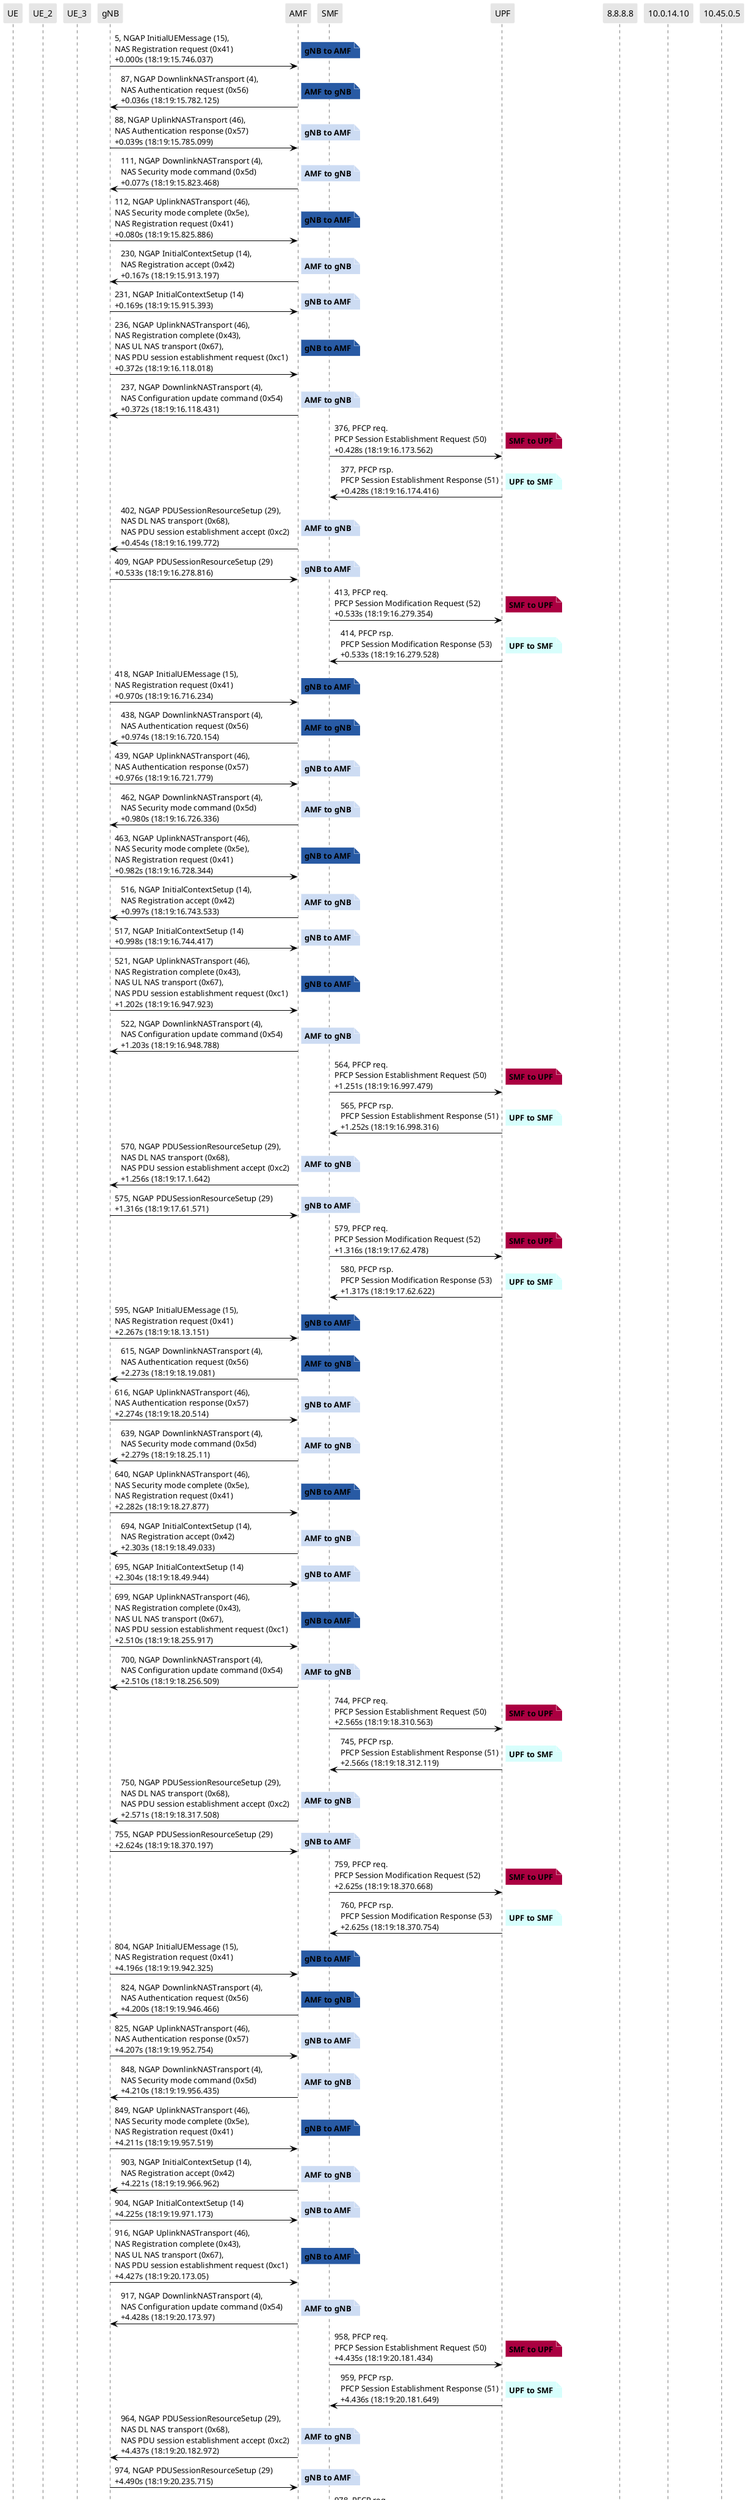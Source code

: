 @startuml
skinparam shadowing false
skinparam NoteBorderColor white
skinparam sequence {
    ArrowColor black
    LifeLineBorderColor black
    LifeLineBackgroundColor black
    ParticipantBorderColor white
    ParticipantBackgroundColor #e6e6e6
}
participant "UE"
participant "UE_2"
participant "UE_3"
participant "gNB"
participant "AMF"
participant "SMF"
participant "UPF"
participant "8.8.8.8"
participant "10.0.14.10"
participant "10.45.0.5"

"gNB" -> "AMF": 5, NGAP InitialUEMessage (15),\nNAS Registration request (0x41)\n+0.000s (18:19:15.746.037)

note right #285AA4
**gNB to AMF**
end note

"AMF" -> "gNB": 87, NGAP DownlinkNASTransport (4),\nNAS Authentication request (0x56)\n+0.036s (18:19:15.782.125)

note right #285AA4
**AMF to gNB**
end note

"gNB" -> "AMF": 88, NGAP UplinkNASTransport (46),\nNAS Authentication response (0x57)\n+0.039s (18:19:15.785.099)

note right #CDDCF3
**gNB to AMF**
end note

"AMF" -> "gNB": 111, NGAP DownlinkNASTransport (4),\nNAS Security mode command (0x5d)\n+0.077s (18:19:15.823.468)

note right #CDDCF3
**AMF to gNB**
end note

"gNB" -> "AMF": 112, NGAP UplinkNASTransport (46),\nNAS Security mode complete (0x5e),\nNAS Registration request (0x41)\n+0.080s (18:19:15.825.886)

note right #285AA4
**gNB to AMF**
end note

"AMF" -> "gNB": 230, NGAP InitialContextSetup (14),\nNAS Registration accept (0x42)\n+0.167s (18:19:15.913.197)

note right #CDDCF3
**AMF to gNB**
end note

"gNB" -> "AMF": 231, NGAP InitialContextSetup (14)\n+0.169s (18:19:15.915.393)

note right #CDDCF3
**gNB to AMF**
end note

"gNB" -> "AMF": 236, NGAP UplinkNASTransport (46),\nNAS Registration complete (0x43),\nNAS UL NAS transport (0x67),\nNAS PDU session establishment request (0xc1)\n+0.372s (18:19:16.118.018)

note right #285AA4
**gNB to AMF**
end note

"AMF" -> "gNB": 237, NGAP DownlinkNASTransport (4),\nNAS Configuration update command (0x54)\n+0.372s (18:19:16.118.431)

note right #CDDCF3
**AMF to gNB**
end note

"SMF" -> "UPF": 376, PFCP req.\nPFCP Session Establishment Request (50)\n+0.428s (18:19:16.173.562)

note right #AB0041
**SMF to UPF**
end note

"UPF" -> "SMF": 377, PFCP rsp.\nPFCP Session Establishment Response (51)\n+0.428s (18:19:16.174.416)

note right #D7FEFC
**UPF to SMF**
end note

"AMF" -> "gNB": 402, NGAP PDUSessionResourceSetup (29),\nNAS DL NAS transport (0x68),\nNAS PDU session establishment accept (0xc2)\n+0.454s (18:19:16.199.772)

note right #CDDCF3
**AMF to gNB**
end note

"gNB" -> "AMF": 409, NGAP PDUSessionResourceSetup (29)\n+0.533s (18:19:16.278.816)

note right #CDDCF3
**gNB to AMF**
end note

"SMF" -> "UPF": 413, PFCP req.\nPFCP Session Modification Request (52)\n+0.533s (18:19:16.279.354)

note right #AB0041
**SMF to UPF**
end note

"UPF" -> "SMF": 414, PFCP rsp.\nPFCP Session Modification Response (53)\n+0.533s (18:19:16.279.528)

note right #D7FEFC
**UPF to SMF**
end note

"gNB" -> "AMF": 418, NGAP InitialUEMessage (15),\nNAS Registration request (0x41)\n+0.970s (18:19:16.716.234)

note right #285AA4
**gNB to AMF**
end note

"AMF" -> "gNB": 438, NGAP DownlinkNASTransport (4),\nNAS Authentication request (0x56)\n+0.974s (18:19:16.720.154)

note right #285AA4
**AMF to gNB**
end note

"gNB" -> "AMF": 439, NGAP UplinkNASTransport (46),\nNAS Authentication response (0x57)\n+0.976s (18:19:16.721.779)

note right #CDDCF3
**gNB to AMF**
end note

"AMF" -> "gNB": 462, NGAP DownlinkNASTransport (4),\nNAS Security mode command (0x5d)\n+0.980s (18:19:16.726.336)

note right #CDDCF3
**AMF to gNB**
end note

"gNB" -> "AMF": 463, NGAP UplinkNASTransport (46),\nNAS Security mode complete (0x5e),\nNAS Registration request (0x41)\n+0.982s (18:19:16.728.344)

note right #285AA4
**gNB to AMF**
end note

"AMF" -> "gNB": 516, NGAP InitialContextSetup (14),\nNAS Registration accept (0x42)\n+0.997s (18:19:16.743.533)

note right #CDDCF3
**AMF to gNB**
end note

"gNB" -> "AMF": 517, NGAP InitialContextSetup (14)\n+0.998s (18:19:16.744.417)

note right #CDDCF3
**gNB to AMF**
end note

"gNB" -> "AMF": 521, NGAP UplinkNASTransport (46),\nNAS Registration complete (0x43),\nNAS UL NAS transport (0x67),\nNAS PDU session establishment request (0xc1)\n+1.202s (18:19:16.947.923)

note right #285AA4
**gNB to AMF**
end note

"AMF" -> "gNB": 522, NGAP DownlinkNASTransport (4),\nNAS Configuration update command (0x54)\n+1.203s (18:19:16.948.788)

note right #CDDCF3
**AMF to gNB**
end note

"SMF" -> "UPF": 564, PFCP req.\nPFCP Session Establishment Request (50)\n+1.251s (18:19:16.997.479)

note right #AB0041
**SMF to UPF**
end note

"UPF" -> "SMF": 565, PFCP rsp.\nPFCP Session Establishment Response (51)\n+1.252s (18:19:16.998.316)

note right #D7FEFC
**UPF to SMF**
end note

"AMF" -> "gNB": 570, NGAP PDUSessionResourceSetup (29),\nNAS DL NAS transport (0x68),\nNAS PDU session establishment accept (0xc2)\n+1.256s (18:19:17.1.642)

note right #CDDCF3
**AMF to gNB**
end note

"gNB" -> "AMF": 575, NGAP PDUSessionResourceSetup (29)\n+1.316s (18:19:17.61.571)

note right #CDDCF3
**gNB to AMF**
end note

"SMF" -> "UPF": 579, PFCP req.\nPFCP Session Modification Request (52)\n+1.316s (18:19:17.62.478)

note right #AB0041
**SMF to UPF**
end note

"UPF" -> "SMF": 580, PFCP rsp.\nPFCP Session Modification Response (53)\n+1.317s (18:19:17.62.622)

note right #D7FEFC
**UPF to SMF**
end note

"gNB" -> "AMF": 595, NGAP InitialUEMessage (15),\nNAS Registration request (0x41)\n+2.267s (18:19:18.13.151)

note right #285AA4
**gNB to AMF**
end note

"AMF" -> "gNB": 615, NGAP DownlinkNASTransport (4),\nNAS Authentication request (0x56)\n+2.273s (18:19:18.19.081)

note right #285AA4
**AMF to gNB**
end note

"gNB" -> "AMF": 616, NGAP UplinkNASTransport (46),\nNAS Authentication response (0x57)\n+2.274s (18:19:18.20.514)

note right #CDDCF3
**gNB to AMF**
end note

"AMF" -> "gNB": 639, NGAP DownlinkNASTransport (4),\nNAS Security mode command (0x5d)\n+2.279s (18:19:18.25.11)

note right #CDDCF3
**AMF to gNB**
end note

"gNB" -> "AMF": 640, NGAP UplinkNASTransport (46),\nNAS Security mode complete (0x5e),\nNAS Registration request (0x41)\n+2.282s (18:19:18.27.877)

note right #285AA4
**gNB to AMF**
end note

"AMF" -> "gNB": 694, NGAP InitialContextSetup (14),\nNAS Registration accept (0x42)\n+2.303s (18:19:18.49.033)

note right #CDDCF3
**AMF to gNB**
end note

"gNB" -> "AMF": 695, NGAP InitialContextSetup (14)\n+2.304s (18:19:18.49.944)

note right #CDDCF3
**gNB to AMF**
end note

"gNB" -> "AMF": 699, NGAP UplinkNASTransport (46),\nNAS Registration complete (0x43),\nNAS UL NAS transport (0x67),\nNAS PDU session establishment request (0xc1)\n+2.510s (18:19:18.255.917)

note right #285AA4
**gNB to AMF**
end note

"AMF" -> "gNB": 700, NGAP DownlinkNASTransport (4),\nNAS Configuration update command (0x54)\n+2.510s (18:19:18.256.509)

note right #CDDCF3
**AMF to gNB**
end note

"SMF" -> "UPF": 744, PFCP req.\nPFCP Session Establishment Request (50)\n+2.565s (18:19:18.310.563)

note right #AB0041
**SMF to UPF**
end note

"UPF" -> "SMF": 745, PFCP rsp.\nPFCP Session Establishment Response (51)\n+2.566s (18:19:18.312.119)

note right #D7FEFC
**UPF to SMF**
end note

"AMF" -> "gNB": 750, NGAP PDUSessionResourceSetup (29),\nNAS DL NAS transport (0x68),\nNAS PDU session establishment accept (0xc2)\n+2.571s (18:19:18.317.508)

note right #CDDCF3
**AMF to gNB**
end note

"gNB" -> "AMF": 755, NGAP PDUSessionResourceSetup (29)\n+2.624s (18:19:18.370.197)

note right #CDDCF3
**gNB to AMF**
end note

"SMF" -> "UPF": 759, PFCP req.\nPFCP Session Modification Request (52)\n+2.625s (18:19:18.370.668)

note right #AB0041
**SMF to UPF**
end note

"UPF" -> "SMF": 760, PFCP rsp.\nPFCP Session Modification Response (53)\n+2.625s (18:19:18.370.754)

note right #D7FEFC
**UPF to SMF**
end note

"gNB" -> "AMF": 804, NGAP InitialUEMessage (15),\nNAS Registration request (0x41)\n+4.196s (18:19:19.942.325)

note right #285AA4
**gNB to AMF**
end note

"AMF" -> "gNB": 824, NGAP DownlinkNASTransport (4),\nNAS Authentication request (0x56)\n+4.200s (18:19:19.946.466)

note right #285AA4
**AMF to gNB**
end note

"gNB" -> "AMF": 825, NGAP UplinkNASTransport (46),\nNAS Authentication response (0x57)\n+4.207s (18:19:19.952.754)

note right #CDDCF3
**gNB to AMF**
end note

"AMF" -> "gNB": 848, NGAP DownlinkNASTransport (4),\nNAS Security mode command (0x5d)\n+4.210s (18:19:19.956.435)

note right #CDDCF3
**AMF to gNB**
end note

"gNB" -> "AMF": 849, NGAP UplinkNASTransport (46),\nNAS Security mode complete (0x5e),\nNAS Registration request (0x41)\n+4.211s (18:19:19.957.519)

note right #285AA4
**gNB to AMF**
end note

"AMF" -> "gNB": 903, NGAP InitialContextSetup (14),\nNAS Registration accept (0x42)\n+4.221s (18:19:19.966.962)

note right #CDDCF3
**AMF to gNB**
end note

"gNB" -> "AMF": 904, NGAP InitialContextSetup (14)\n+4.225s (18:19:19.971.173)

note right #CDDCF3
**gNB to AMF**
end note

"gNB" -> "AMF": 916, NGAP UplinkNASTransport (46),\nNAS Registration complete (0x43),\nNAS UL NAS transport (0x67),\nNAS PDU session establishment request (0xc1)\n+4.427s (18:19:20.173.05)

note right #285AA4
**gNB to AMF**
end note

"AMF" -> "gNB": 917, NGAP DownlinkNASTransport (4),\nNAS Configuration update command (0x54)\n+4.428s (18:19:20.173.97)

note right #CDDCF3
**AMF to gNB**
end note

"SMF" -> "UPF": 958, PFCP req.\nPFCP Session Establishment Request (50)\n+4.435s (18:19:20.181.434)

note right #AB0041
**SMF to UPF**
end note

"UPF" -> "SMF": 959, PFCP rsp.\nPFCP Session Establishment Response (51)\n+4.436s (18:19:20.181.649)

note right #D7FEFC
**UPF to SMF**
end note

"AMF" -> "gNB": 964, NGAP PDUSessionResourceSetup (29),\nNAS DL NAS transport (0x68),\nNAS PDU session establishment accept (0xc2)\n+4.437s (18:19:20.182.972)

note right #CDDCF3
**AMF to gNB**
end note

"gNB" -> "AMF": 974, NGAP PDUSessionResourceSetup (29)\n+4.490s (18:19:20.235.715)

note right #CDDCF3
**gNB to AMF**
end note

"SMF" -> "UPF": 978, PFCP req.\nPFCP Session Modification Request (52)\n+4.491s (18:19:20.237.163)

note right #AB0041
**SMF to UPF**
end note

"UPF" -> "SMF": 979, PFCP rsp.\nPFCP Session Modification Response (53)\n+4.491s (18:19:20.237.339)

note right #D7FEFC
**UPF to SMF**
end note

"gNB" -> "UPF": 1015, GTP<ICMP> ping req.\n+6.797s (18:19:22.542.668)

note right #5C8001
**gNB to UPF**
end note

"UE" -> "8.8.8.8": 1016, ICMP ping req.\n+6.797s (18:19:22.542.773)

note right #5C8001
**UE to 8.8.8.8**
end note

"UPF" -> "8.8.8.8": 1017, ICMP ping req.\n+6.797s (18:19:22.542.795)

note right #5C8001
**UPF to 8.8.8.8**
end note

"8.8.8.8" -> "UPF": 1018, ICMP ping rsp.\n+6.825s (18:19:22.570.891)

note right #EDFEC2
**8.8.8.8 to UPF**
end note

"8.8.8.8" -> "UE": 1019, ICMP ping rsp.\n+6.825s (18:19:22.570.935)

note right #EDFEC2
**8.8.8.8 to UE**
end note

"UPF" -> "gNB": 1020, GTP<ICMP> ping rsp.\n+6.825s (18:19:22.571.069)

note right #EDFEC2
**UPF to gNB**
end note

"gNB" -> "UPF": 1050, GTP<ICMP> ping req.\n+7.798s (18:19:23.543.975)

note right #5C8001
**gNB to UPF**
end note

"UE" -> "8.8.8.8": 1051, ICMP ping req.\n+7.799s (18:19:23.544.596)

note right #5C8001
**UE to 8.8.8.8**
end note

"UPF" -> "8.8.8.8": 1052, ICMP ping req.\n+7.799s (18:19:23.544.623)

note right #5C8001
**UPF to 8.8.8.8**
end note

"8.8.8.8" -> "UPF": 1053, ICMP ping rsp.\n+7.848s (18:19:23.594.029)

note right #EDFEC2
**8.8.8.8 to UPF**
end note

"8.8.8.8" -> "UE": 1054, ICMP ping rsp.\n+7.848s (18:19:23.594.108)

note right #EDFEC2
**8.8.8.8 to UE**
end note

"UPF" -> "gNB": 1055, GTP<ICMP> ping rsp.\n+7.848s (18:19:23.594.489)

note right #EDFEC2
**UPF to gNB**
end note

"gNB" -> "UPF": 1056, GTP<ICMP> ping req.\n+8.799s (18:19:24.545.096)

note right #5C8001
**gNB to UPF**
end note

"UE" -> "8.8.8.8": 1057, ICMP ping req.\n+8.799s (18:19:24.545.189)

note right #5C8001
**UE to 8.8.8.8**
end note

"UPF" -> "8.8.8.8": 1058, ICMP ping req.\n+8.799s (18:19:24.545.204)

note right #5C8001
**UPF to 8.8.8.8**
end note

"8.8.8.8" -> "UPF": 1059, ICMP ping rsp.\n+8.822s (18:19:24.568.102)

note right #EDFEC2
**8.8.8.8 to UPF**
end note

"8.8.8.8" -> "UE": 1060, ICMP ping rsp.\n+8.822s (18:19:24.568.131)

note right #EDFEC2
**8.8.8.8 to UE**
end note

"UPF" -> "gNB": 1061, GTP<ICMP> ping rsp.\n+8.822s (18:19:24.568.222)

note right #EDFEC2
**UPF to gNB**
end note

"gNB" -> "UPF": 1064, GTP<ICMP> ping req.\n+9.800s (18:19:25.546.233)

note right #5C8001
**gNB to UPF**
end note

"UE" -> "8.8.8.8": 1065, ICMP ping req.\n+9.800s (18:19:25.546.307)

note right #5C8001
**UE to 8.8.8.8**
end note

"UPF" -> "8.8.8.8": 1066, ICMP ping req.\n+9.800s (18:19:25.546.32)

note right #5C8001
**UPF to 8.8.8.8**
end note

"8.8.8.8" -> "UPF": 1067, ICMP ping rsp.\n+9.847s (18:19:25.593.032)

note right #EDFEC2
**8.8.8.8 to UPF**
end note

"8.8.8.8" -> "UE": 1068, ICMP ping rsp.\n+9.847s (18:19:25.593.069)

note right #EDFEC2
**8.8.8.8 to UE**
end note

"UPF" -> "gNB": 1069, GTP<ICMP> ping rsp.\n+9.847s (18:19:25.593.18)

note right #EDFEC2
**UPF to gNB**
end note

"gNB" -> "UPF": 1076, GTP<ICMP> ping req.\n+10.803s (18:19:26.549.356)

note right #5C8001
**gNB to UPF**
end note

"UE" -> "8.8.8.8": 1077, ICMP ping req.\n+10.804s (18:19:26.549.777)

note right #5C8001
**UE to 8.8.8.8**
end note

"UPF" -> "8.8.8.8": 1078, ICMP ping req.\n+10.804s (18:19:26.549.856)

note right #5C8001
**UPF to 8.8.8.8**
end note

"8.8.8.8" -> "UPF": 1079, ICMP ping rsp.\n+10.841s (18:19:26.587.243)

note right #EDFEC2
**8.8.8.8 to UPF**
end note

"8.8.8.8" -> "UE": 1080, ICMP ping rsp.\n+10.841s (18:19:26.587.27)

note right #EDFEC2
**8.8.8.8 to UE**
end note

"UPF" -> "gNB": 1081, GTP<ICMP> ping rsp.\n+10.841s (18:19:26.587.356)

note right #EDFEC2
**UPF to gNB**
end note

"gNB" -> "UPF": 1082, GTP<ICMP> ping req.\n+10.873s (18:19:26.619.524)

note right #5C8001
**gNB to UPF**
end note

"UE_2" -> "8.8.8.8": 1083, ICMP ping req.\n+10.874s (18:19:26.619.684)

note right #5C8001
**UE_2 to 8.8.8.8**
end note

"UPF" -> "8.8.8.8": 1084, ICMP ping req.\n+10.874s (18:19:26.619.716)

note right #5C8001
**UPF to 8.8.8.8**
end note

"8.8.8.8" -> "UPF": 1085, ICMP ping rsp.\n+10.898s (18:19:26.644.258)

note right #EDFEC2
**8.8.8.8 to UPF**
end note

"8.8.8.8" -> "UE_2": 1086, ICMP ping rsp.\n+10.898s (18:19:26.644.286)

note right #EDFEC2
**8.8.8.8 to UE_2**
end note

"UPF" -> "gNB": 1087, GTP<ICMP> ping rsp.\n+10.898s (18:19:26.644.364)

note right #EDFEC2
**UPF to gNB**
end note

"gNB" -> "UPF": 1103, GTP<ICMP> ping req.\n+11.874s (18:19:27.620.366)

note right #5C8001
**gNB to UPF**
end note

"UE_2" -> "8.8.8.8": 1104, ICMP ping req.\n+11.875s (18:19:27.620.636)

note right #5C8001
**UE_2 to 8.8.8.8**
end note

"UPF" -> "8.8.8.8": 1105, ICMP ping req.\n+11.875s (18:19:27.620.66)

note right #5C8001
**UPF to 8.8.8.8**
end note

"8.8.8.8" -> "UPF": 1106, ICMP ping rsp.\n+11.895s (18:19:27.640.568)

note right #EDFEC2
**8.8.8.8 to UPF**
end note

@enduml
